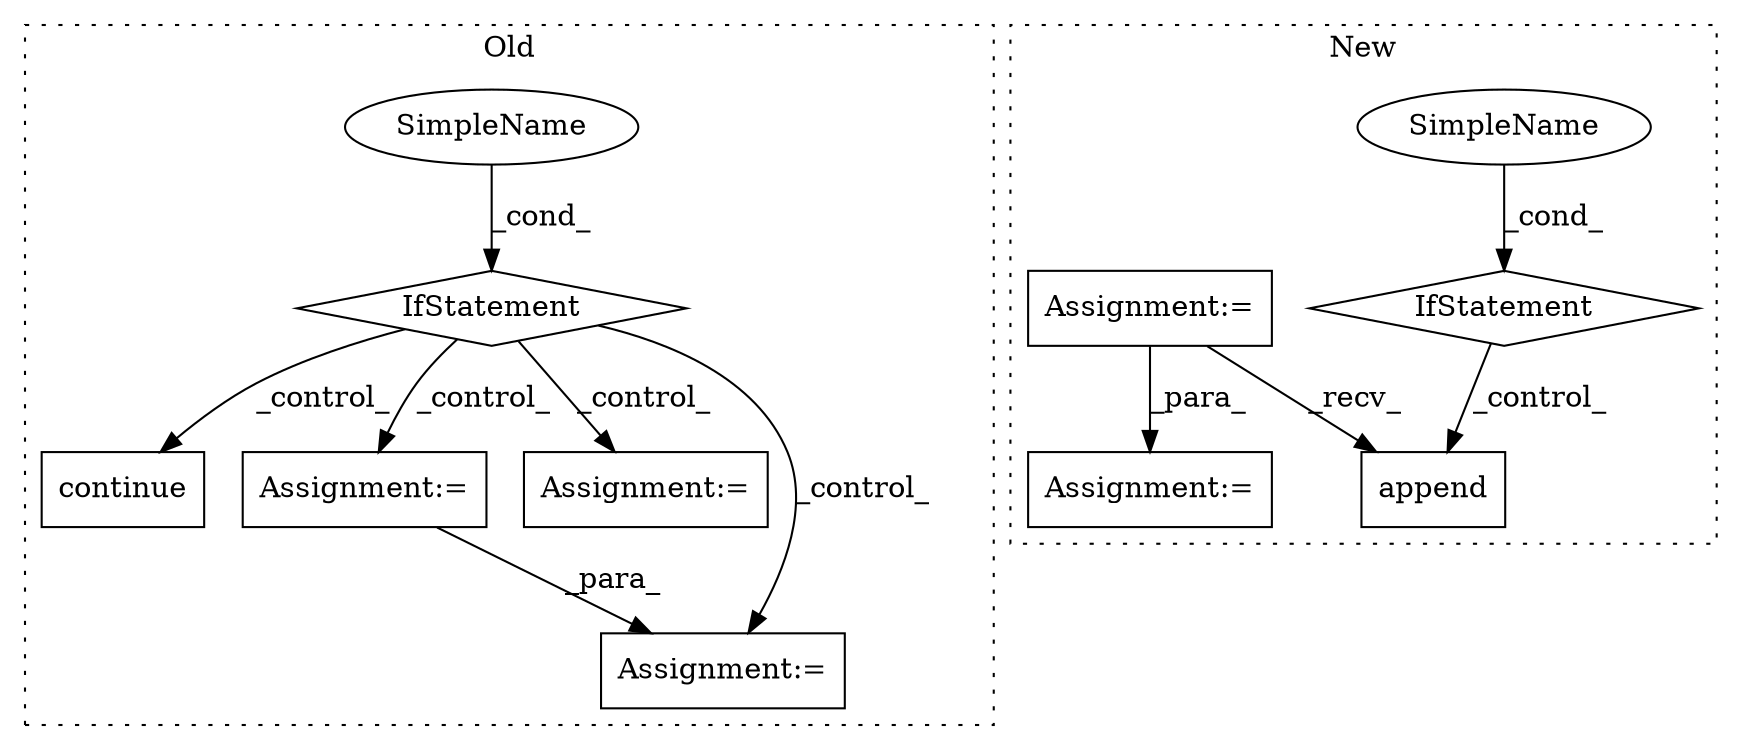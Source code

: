 digraph G {
subgraph cluster0 {
1 [label="continue" a="18" s="1772" l="9" shape="box"];
3 [label="IfStatement" a="25" s="1740,1758" l="4,2" shape="diamond"];
4 [label="SimpleName" a="42" s="" l="" shape="ellipse"];
7 [label="Assignment:=" a="7" s="1803" l="1" shape="box"];
8 [label="Assignment:=" a="7" s="2362" l="1" shape="box"];
9 [label="Assignment:=" a="7" s="2303" l="1" shape="box"];
label = "Old";
style="dotted";
}
subgraph cluster1 {
2 [label="append" a="32" s="2186,2197" l="7,1" shape="box"];
5 [label="IfStatement" a="25" s="2105,2149" l="14,2" shape="diamond"];
6 [label="SimpleName" a="42" s="" l="" shape="ellipse"];
10 [label="Assignment:=" a="7" s="1677" l="1" shape="box"];
11 [label="Assignment:=" a="7" s="2437,2578" l="73,2" shape="box"];
label = "New";
style="dotted";
}
3 -> 7 [label="_control_"];
3 -> 1 [label="_control_"];
3 -> 9 [label="_control_"];
3 -> 8 [label="_control_"];
4 -> 3 [label="_cond_"];
5 -> 2 [label="_control_"];
6 -> 5 [label="_cond_"];
7 -> 9 [label="_para_"];
10 -> 2 [label="_recv_"];
10 -> 11 [label="_para_"];
}